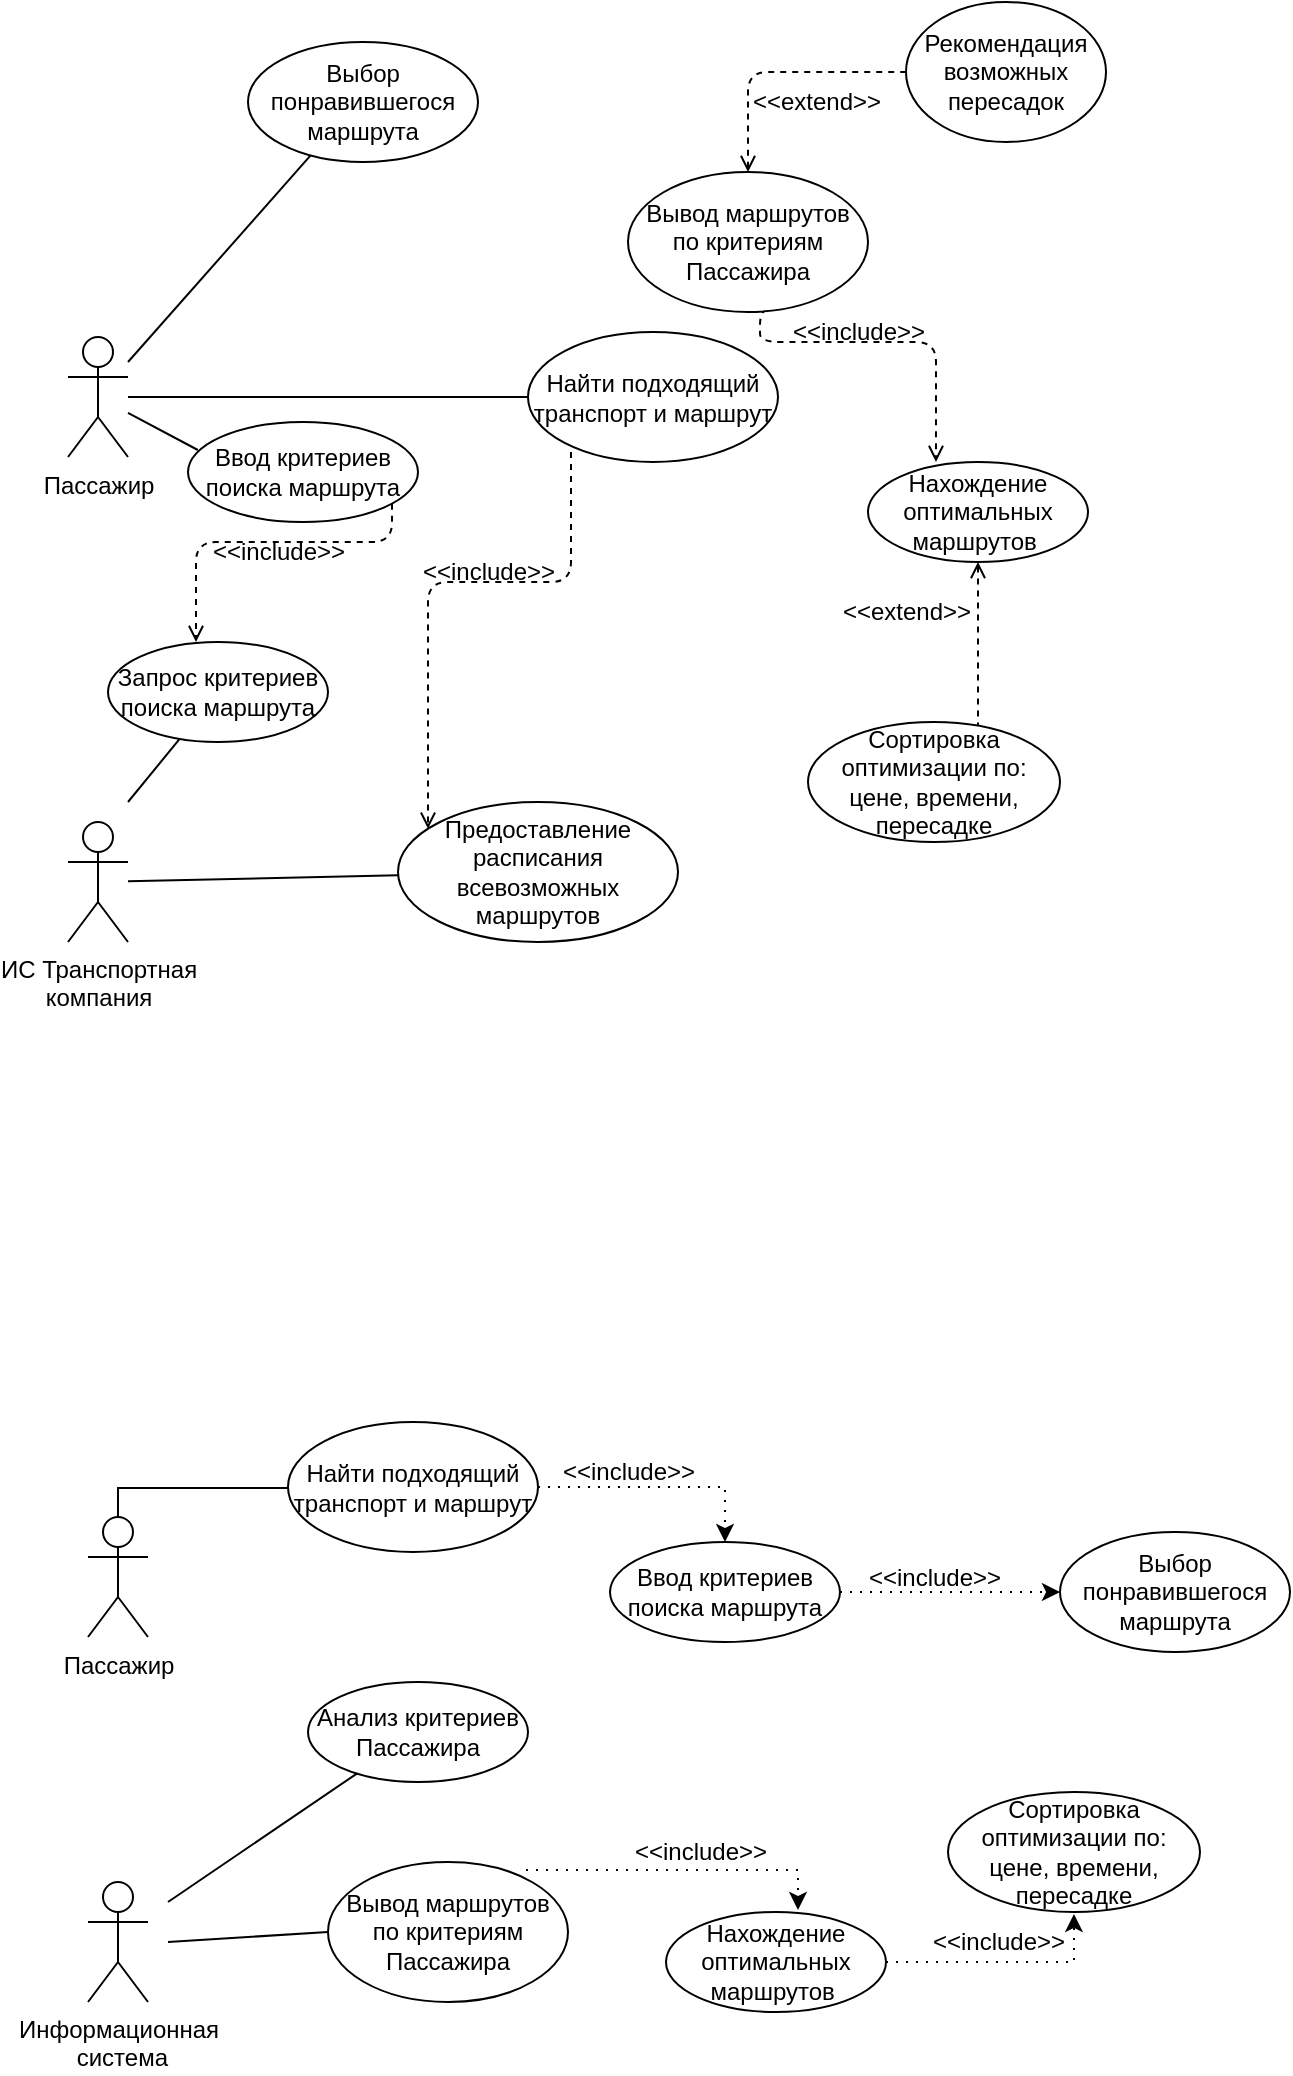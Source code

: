 <mxfile version="20.7.4" type="github">
  <diagram id="ApC89uumz0tHUjcubNxA" name="Страница 1">
    <mxGraphModel dx="1387" dy="796" grid="1" gridSize="10" guides="1" tooltips="1" connect="1" arrows="1" fold="1" page="1" pageScale="1" pageWidth="827" pageHeight="1169" math="0" shadow="0">
      <root>
        <mxCell id="0" />
        <mxCell id="1" parent="0" />
        <mxCell id="mJ1nvMA460GZ3lgA4mz--47" value="" style="rounded=1;orthogonalLoop=1;jettySize=auto;html=1;startArrow=none;startFill=0;endArrow=none;endFill=0;" parent="1" source="mJ1nvMA460GZ3lgA4mz--1" target="mJ1nvMA460GZ3lgA4mz--17" edge="1">
          <mxGeometry relative="1" as="geometry" />
        </mxCell>
        <mxCell id="mJ1nvMA460GZ3lgA4mz--1" value="ИС Транспортная&lt;br&gt;компания" style="shape=umlActor;verticalLabelPosition=bottom;verticalAlign=top;html=1;" parent="1" vertex="1">
          <mxGeometry x="60" y="570" width="30" height="60" as="geometry" />
        </mxCell>
        <mxCell id="mJ1nvMA460GZ3lgA4mz--21" style="edgeStyle=orthogonalEdgeStyle;rounded=0;orthogonalLoop=1;jettySize=auto;html=1;entryX=0;entryY=0.5;entryDx=0;entryDy=0;endArrow=none;endFill=0;" parent="1" source="mJ1nvMA460GZ3lgA4mz--3" target="mJ1nvMA460GZ3lgA4mz--10" edge="1">
          <mxGeometry relative="1" as="geometry" />
        </mxCell>
        <mxCell id="mJ1nvMA460GZ3lgA4mz--26" style="rounded=0;orthogonalLoop=1;jettySize=auto;html=1;entryX=0.043;entryY=0.28;entryDx=0;entryDy=0;endArrow=none;endFill=0;entryPerimeter=0;" parent="1" target="mJ1nvMA460GZ3lgA4mz--13" edge="1" source="mJ1nvMA460GZ3lgA4mz--3">
          <mxGeometry relative="1" as="geometry">
            <mxPoint x="90" y="330" as="sourcePoint" />
          </mxGeometry>
        </mxCell>
        <mxCell id="mJ1nvMA460GZ3lgA4mz--27" style="edgeStyle=none;rounded=0;orthogonalLoop=1;jettySize=auto;html=1;entryX=0.278;entryY=0.933;entryDx=0;entryDy=0;endArrow=none;endFill=0;entryPerimeter=0;" parent="1" target="mJ1nvMA460GZ3lgA4mz--16" edge="1">
          <mxGeometry relative="1" as="geometry">
            <mxPoint x="90" y="340" as="sourcePoint" />
          </mxGeometry>
        </mxCell>
        <mxCell id="mJ1nvMA460GZ3lgA4mz--3" value="Пассажир" style="shape=umlActor;verticalLabelPosition=bottom;verticalAlign=top;html=1;" parent="1" vertex="1">
          <mxGeometry x="60" y="327.5" width="30" height="60" as="geometry" />
        </mxCell>
        <mxCell id="mJ1nvMA460GZ3lgA4mz--9" value="Рекомендация возможных пересадок&lt;span style=&quot;color: rgba(0, 0, 0, 0); font-family: monospace; font-size: 0px; text-align: start;&quot;&gt;%3CmxGraphModel%3E%3Croot%3E%3CmxCell%20id%3D%220%22%2F%3E%3CmxCell%20id%3D%221%22%20parent%3D%220%22%2F%3E%3CmxCell%20id%3D%222%22%20value%3D%22%D0%9D%D0%B0%D1%85%D0%BE%D0%B6%D0%B4%D0%B5%D0%BD%D0%B8%D0%B5%20%D0%BE%D0%BF%D1%82%D0%B8%D0%BC%D0%B0%D0%BB%D1%8C%D0%BD%D1%8B%D1%85%20%D0%BC%D0%B0%D1%80%D1%88%D1%80%D1%83%D1%82%D0%BE%D0%B2%26amp%3Bnbsp%3B%22%20style%3D%22ellipse%3BwhiteSpace%3Dwrap%3Bhtml%3D1%3B%22%20vertex%3D%221%22%20parent%3D%221%22%3E%3CmxGeometry%20x%3D%22400%22%20y%3D%22190%22%20width%3D%22140%22%20height%3D%2270%22%20as%3D%22geometry%22%2F%3E%3C%2FmxCell%3E%3C%2Froot%3E%3C%2FmxGraphModel%3E&lt;/span&gt;" style="ellipse;whiteSpace=wrap;html=1;" parent="1" vertex="1">
          <mxGeometry x="479" y="160" width="100" height="70" as="geometry" />
        </mxCell>
        <mxCell id="mJ1nvMA460GZ3lgA4mz--10" value="&lt;div style=&quot;&quot;&gt;&lt;span style=&quot;background-color: initial;&quot;&gt;Найти подходящий транспорт и маршрут&lt;/span&gt;&lt;/div&gt;" style="ellipse;whiteSpace=wrap;html=1;align=center;" parent="1" vertex="1">
          <mxGeometry x="290" y="325" width="125" height="65" as="geometry" />
        </mxCell>
        <mxCell id="mJ1nvMA460GZ3lgA4mz--31" style="edgeStyle=orthogonalEdgeStyle;rounded=1;orthogonalLoop=1;jettySize=auto;html=1;endArrow=none;endFill=0;dashed=1;startArrow=open;startFill=0;exitX=0.5;exitY=0;exitDx=0;exitDy=0;" parent="1" source="mJ1nvMA460GZ3lgA4mz--11" edge="1" target="mJ1nvMA460GZ3lgA4mz--9">
          <mxGeometry relative="1" as="geometry">
            <mxPoint x="498.5" y="256.52" as="targetPoint" />
            <mxPoint x="390" y="241" as="sourcePoint" />
            <Array as="points">
              <mxPoint x="400" y="240" />
              <mxPoint x="400" y="240" />
            </Array>
          </mxGeometry>
        </mxCell>
        <mxCell id="mJ1nvMA460GZ3lgA4mz--40" style="edgeStyle=orthogonalEdgeStyle;rounded=1;orthogonalLoop=1;jettySize=auto;html=1;exitX=0.629;exitY=0.979;exitDx=0;exitDy=0;entryX=0.309;entryY=0;entryDx=0;entryDy=0;entryPerimeter=0;dashed=1;endArrow=open;endFill=0;exitPerimeter=0;" parent="1" source="mJ1nvMA460GZ3lgA4mz--11" target="mJ1nvMA460GZ3lgA4mz--14" edge="1">
          <mxGeometry relative="1" as="geometry">
            <Array as="points">
              <mxPoint x="406" y="330" />
              <mxPoint x="494" y="330" />
            </Array>
          </mxGeometry>
        </mxCell>
        <mxCell id="mJ1nvMA460GZ3lgA4mz--11" value="Вывод маршрутов по критериям Пассажира" style="ellipse;whiteSpace=wrap;html=1;" parent="1" vertex="1">
          <mxGeometry x="340" y="245" width="120" height="70" as="geometry" />
        </mxCell>
        <mxCell id="mJ1nvMA460GZ3lgA4mz--12" value="Запрос критериев поиска маршрута" style="ellipse;whiteSpace=wrap;html=1;" parent="1" vertex="1">
          <mxGeometry x="80" y="480" width="110" height="50" as="geometry" />
        </mxCell>
        <mxCell id="mJ1nvMA460GZ3lgA4mz--13" value="Ввод критериев поиска маршрута" style="ellipse;whiteSpace=wrap;html=1;" parent="1" vertex="1">
          <mxGeometry x="120" y="370" width="115" height="50" as="geometry" />
        </mxCell>
        <mxCell id="mJ1nvMA460GZ3lgA4mz--14" value="Нахождение оптимальных маршрутов&amp;nbsp;" style="ellipse;whiteSpace=wrap;html=1;" parent="1" vertex="1">
          <mxGeometry x="460" y="390" width="110" height="50" as="geometry" />
        </mxCell>
        <mxCell id="mJ1nvMA460GZ3lgA4mz--15" value="Сортировка оптимизации по: цене, времени, пересадке" style="ellipse;whiteSpace=wrap;html=1;" parent="1" vertex="1">
          <mxGeometry x="430" y="520" width="126" height="60" as="geometry" />
        </mxCell>
        <mxCell id="mJ1nvMA460GZ3lgA4mz--16" value="Выбор понравившегося маршрута" style="ellipse;whiteSpace=wrap;html=1;" parent="1" vertex="1">
          <mxGeometry x="150" y="180" width="115" height="60" as="geometry" />
        </mxCell>
        <mxCell id="mJ1nvMA460GZ3lgA4mz--17" value="Предоставление расписания всевозможных маршрутов" style="ellipse;whiteSpace=wrap;html=1;" parent="1" vertex="1">
          <mxGeometry x="225" y="560" width="140" height="70" as="geometry" />
        </mxCell>
        <mxCell id="mJ1nvMA460GZ3lgA4mz--34" value="&amp;lt;&amp;lt;extend&amp;gt;&amp;gt;" style="text;html=1;resizable=0;autosize=1;align=center;verticalAlign=middle;points=[];fillColor=none;strokeColor=none;rounded=0;" parent="1" vertex="1">
          <mxGeometry x="389" y="195" width="90" height="30" as="geometry" />
        </mxCell>
        <mxCell id="mJ1nvMA460GZ3lgA4mz--35" style="edgeStyle=orthogonalEdgeStyle;rounded=1;orthogonalLoop=1;jettySize=auto;html=1;endArrow=none;endFill=0;dashed=1;startArrow=open;startFill=0;" parent="1" source="mJ1nvMA460GZ3lgA4mz--14" target="mJ1nvMA460GZ3lgA4mz--15" edge="1">
          <mxGeometry relative="1" as="geometry">
            <mxPoint x="538" y="483" as="targetPoint" />
            <mxPoint x="430" y="475" as="sourcePoint" />
            <Array as="points">
              <mxPoint x="515" y="500" />
              <mxPoint x="515" y="500" />
            </Array>
          </mxGeometry>
        </mxCell>
        <mxCell id="mJ1nvMA460GZ3lgA4mz--36" value="&amp;lt;&amp;lt;extend&amp;gt;&amp;gt;" style="text;html=1;resizable=0;autosize=1;align=center;verticalAlign=middle;points=[];fillColor=none;strokeColor=none;rounded=0;" parent="1" vertex="1">
          <mxGeometry x="434" y="450" width="90" height="30" as="geometry" />
        </mxCell>
        <mxCell id="mJ1nvMA460GZ3lgA4mz--41" value="&amp;lt;&amp;lt;include&amp;gt;&amp;gt;" style="text;html=1;resizable=0;autosize=1;align=center;verticalAlign=middle;points=[];fillColor=none;strokeColor=none;rounded=0;" parent="1" vertex="1">
          <mxGeometry x="410" y="310" width="90" height="30" as="geometry" />
        </mxCell>
        <mxCell id="mJ1nvMA460GZ3lgA4mz--49" style="edgeStyle=orthogonalEdgeStyle;rounded=1;orthogonalLoop=1;jettySize=auto;html=1;endArrow=open;endFill=0;exitX=0.172;exitY=0.923;exitDx=0;exitDy=0;dashed=1;startArrow=none;startFill=0;exitPerimeter=0;" parent="1" source="mJ1nvMA460GZ3lgA4mz--10" target="mJ1nvMA460GZ3lgA4mz--17" edge="1">
          <mxGeometry relative="1" as="geometry">
            <mxPoint x="240" y="520" as="targetPoint" />
            <mxPoint x="316" y="390" as="sourcePoint" />
            <Array as="points">
              <mxPoint x="312" y="450" />
              <mxPoint x="240" y="450" />
            </Array>
          </mxGeometry>
        </mxCell>
        <mxCell id="mJ1nvMA460GZ3lgA4mz--50" value="&amp;lt;&amp;lt;include&amp;gt;&amp;gt;" style="text;html=1;resizable=0;autosize=1;align=center;verticalAlign=middle;points=[];fillColor=none;strokeColor=none;rounded=0;" parent="1" vertex="1">
          <mxGeometry x="225" y="430" width="90" height="30" as="geometry" />
        </mxCell>
        <mxCell id="ZbHkgi49IRbF_nQF8odj-4" style="rounded=0;orthogonalLoop=1;jettySize=auto;html=1;endArrow=none;endFill=0;" parent="1" target="mJ1nvMA460GZ3lgA4mz--12" edge="1">
          <mxGeometry relative="1" as="geometry">
            <mxPoint x="90" y="560" as="sourcePoint" />
            <mxPoint x="147.019" y="382.755" as="targetPoint" />
            <Array as="points" />
          </mxGeometry>
        </mxCell>
        <mxCell id="9rkXXKQiNZDfR_8JzhYm-4" style="edgeStyle=orthogonalEdgeStyle;rounded=1;orthogonalLoop=1;jettySize=auto;html=1;endArrow=open;endFill=0;dashed=1;startArrow=none;startFill=0;" edge="1" parent="1" source="mJ1nvMA460GZ3lgA4mz--13">
          <mxGeometry relative="1" as="geometry">
            <mxPoint x="124" y="480" as="targetPoint" />
            <mxPoint x="221.5" y="410.825" as="sourcePoint" />
            <Array as="points">
              <mxPoint x="222" y="430" />
              <mxPoint x="124" y="430" />
            </Array>
          </mxGeometry>
        </mxCell>
        <mxCell id="9rkXXKQiNZDfR_8JzhYm-5" value="&amp;lt;&amp;lt;include&amp;gt;&amp;gt;" style="text;html=1;resizable=0;autosize=1;align=center;verticalAlign=middle;points=[];fillColor=none;strokeColor=none;rounded=0;" vertex="1" parent="1">
          <mxGeometry x="120" y="420" width="90" height="30" as="geometry" />
        </mxCell>
        <mxCell id="9rkXXKQiNZDfR_8JzhYm-7" value="Информационная&lt;br&gt;&amp;nbsp;система" style="shape=umlActor;verticalLabelPosition=bottom;verticalAlign=top;html=1;" vertex="1" parent="1">
          <mxGeometry x="70" y="1100" width="30" height="60" as="geometry" />
        </mxCell>
        <mxCell id="9rkXXKQiNZDfR_8JzhYm-34" style="edgeStyle=orthogonalEdgeStyle;rounded=0;orthogonalLoop=1;jettySize=auto;html=1;endArrow=none;endFill=0;" edge="1" parent="1" source="9rkXXKQiNZDfR_8JzhYm-11" target="9rkXXKQiNZDfR_8JzhYm-13">
          <mxGeometry relative="1" as="geometry">
            <Array as="points">
              <mxPoint x="85" y="903" />
            </Array>
          </mxGeometry>
        </mxCell>
        <mxCell id="9rkXXKQiNZDfR_8JzhYm-11" value="Пассажир" style="shape=umlActor;verticalLabelPosition=bottom;verticalAlign=top;html=1;" vertex="1" parent="1">
          <mxGeometry x="70" y="917.5" width="30" height="60" as="geometry" />
        </mxCell>
        <mxCell id="9rkXXKQiNZDfR_8JzhYm-35" style="edgeStyle=orthogonalEdgeStyle;rounded=0;orthogonalLoop=1;jettySize=auto;html=1;entryX=0.5;entryY=0;entryDx=0;entryDy=0;dashed=1;dashPattern=1 4;" edge="1" parent="1" source="9rkXXKQiNZDfR_8JzhYm-13" target="9rkXXKQiNZDfR_8JzhYm-18">
          <mxGeometry relative="1" as="geometry" />
        </mxCell>
        <mxCell id="9rkXXKQiNZDfR_8JzhYm-13" value="&lt;div style=&quot;&quot;&gt;&lt;span style=&quot;background-color: initial;&quot;&gt;Найти подходящий транспорт и маршрут&lt;/span&gt;&lt;/div&gt;" style="ellipse;whiteSpace=wrap;html=1;align=center;" vertex="1" parent="1">
          <mxGeometry x="170" y="870" width="125" height="65" as="geometry" />
        </mxCell>
        <mxCell id="9rkXXKQiNZDfR_8JzhYm-16" value="Вывод маршрутов по критериям Пассажира" style="ellipse;whiteSpace=wrap;html=1;" vertex="1" parent="1">
          <mxGeometry x="190" y="1090" width="120" height="70" as="geometry" />
        </mxCell>
        <mxCell id="9rkXXKQiNZDfR_8JzhYm-17" value="Анализ критериев Пассажира" style="ellipse;whiteSpace=wrap;html=1;" vertex="1" parent="1">
          <mxGeometry x="180" y="1000" width="110" height="50" as="geometry" />
        </mxCell>
        <mxCell id="9rkXXKQiNZDfR_8JzhYm-36" style="edgeStyle=orthogonalEdgeStyle;rounded=0;orthogonalLoop=1;jettySize=auto;html=1;dashed=1;dashPattern=1 4;" edge="1" parent="1" source="9rkXXKQiNZDfR_8JzhYm-18" target="9rkXXKQiNZDfR_8JzhYm-21">
          <mxGeometry relative="1" as="geometry" />
        </mxCell>
        <mxCell id="9rkXXKQiNZDfR_8JzhYm-18" value="Ввод критериев поиска маршрута" style="ellipse;whiteSpace=wrap;html=1;" vertex="1" parent="1">
          <mxGeometry x="331" y="930" width="115" height="50" as="geometry" />
        </mxCell>
        <mxCell id="9rkXXKQiNZDfR_8JzhYm-20" value="Сортировка оптимизации по: цене, времени, пересадке" style="ellipse;whiteSpace=wrap;html=1;" vertex="1" parent="1">
          <mxGeometry x="500" y="1055" width="126" height="60" as="geometry" />
        </mxCell>
        <mxCell id="9rkXXKQiNZDfR_8JzhYm-21" value="Выбор понравившегося маршрута" style="ellipse;whiteSpace=wrap;html=1;" vertex="1" parent="1">
          <mxGeometry x="556" y="925" width="115" height="60" as="geometry" />
        </mxCell>
        <mxCell id="9rkXXKQiNZDfR_8JzhYm-29" style="rounded=0;orthogonalLoop=1;jettySize=auto;html=1;endArrow=none;endFill=0;" edge="1" parent="1" target="9rkXXKQiNZDfR_8JzhYm-17">
          <mxGeometry relative="1" as="geometry">
            <mxPoint x="110" y="1110" as="sourcePoint" />
            <mxPoint x="157.019" y="912.755" as="targetPoint" />
            <Array as="points" />
          </mxGeometry>
        </mxCell>
        <mxCell id="9rkXXKQiNZDfR_8JzhYm-37" value="&amp;lt;&amp;lt;include&amp;gt;&amp;gt;" style="text;html=1;resizable=0;autosize=1;align=center;verticalAlign=middle;points=[];fillColor=none;strokeColor=none;rounded=0;" vertex="1" parent="1">
          <mxGeometry x="295" y="880" width="90" height="30" as="geometry" />
        </mxCell>
        <mxCell id="9rkXXKQiNZDfR_8JzhYm-38" value="&amp;lt;&amp;lt;include&amp;gt;&amp;gt;" style="text;html=1;resizable=0;autosize=1;align=center;verticalAlign=middle;points=[];fillColor=none;strokeColor=none;rounded=0;" vertex="1" parent="1">
          <mxGeometry x="448" y="932.5" width="90" height="30" as="geometry" />
        </mxCell>
        <mxCell id="9rkXXKQiNZDfR_8JzhYm-41" value="Нахождение оптимальных маршрутов&amp;nbsp;" style="ellipse;whiteSpace=wrap;html=1;" vertex="1" parent="1">
          <mxGeometry x="359" y="1115" width="110" height="50" as="geometry" />
        </mxCell>
        <mxCell id="9rkXXKQiNZDfR_8JzhYm-42" value="" style="rounded=1;orthogonalLoop=1;jettySize=auto;html=1;startArrow=none;startFill=0;endArrow=none;endFill=0;entryX=0;entryY=0.5;entryDx=0;entryDy=0;" edge="1" parent="1" target="9rkXXKQiNZDfR_8JzhYm-16">
          <mxGeometry relative="1" as="geometry">
            <mxPoint x="110" y="1130" as="sourcePoint" />
            <mxPoint x="245.032" y="1139.999" as="targetPoint" />
          </mxGeometry>
        </mxCell>
        <mxCell id="9rkXXKQiNZDfR_8JzhYm-43" style="edgeStyle=orthogonalEdgeStyle;rounded=0;orthogonalLoop=1;jettySize=auto;html=1;dashed=1;dashPattern=1 4;exitX=0.825;exitY=0.057;exitDx=0;exitDy=0;entryX=0.6;entryY=-0.02;entryDx=0;entryDy=0;entryPerimeter=0;exitPerimeter=0;" edge="1" parent="1" source="9rkXXKQiNZDfR_8JzhYm-16" target="9rkXXKQiNZDfR_8JzhYm-41">
          <mxGeometry relative="1" as="geometry">
            <mxPoint x="365" y="1077.5" as="sourcePoint" />
            <mxPoint x="475" y="1077.5" as="targetPoint" />
          </mxGeometry>
        </mxCell>
        <mxCell id="9rkXXKQiNZDfR_8JzhYm-44" value="&amp;lt;&amp;lt;include&amp;gt;&amp;gt;" style="text;html=1;resizable=0;autosize=1;align=center;verticalAlign=middle;points=[];fillColor=none;strokeColor=none;rounded=0;" vertex="1" parent="1">
          <mxGeometry x="331" y="1070" width="90" height="30" as="geometry" />
        </mxCell>
        <mxCell id="9rkXXKQiNZDfR_8JzhYm-46" style="edgeStyle=orthogonalEdgeStyle;rounded=0;orthogonalLoop=1;jettySize=auto;html=1;dashed=1;dashPattern=1 4;exitX=1;exitY=0.5;exitDx=0;exitDy=0;entryX=0.922;entryY=0.033;entryDx=0;entryDy=0;entryPerimeter=0;" edge="1" parent="1" source="9rkXXKQiNZDfR_8JzhYm-41" target="9rkXXKQiNZDfR_8JzhYm-47">
          <mxGeometry relative="1" as="geometry">
            <mxPoint x="475" y="1140" as="sourcePoint" />
            <mxPoint x="555" y="1164" as="targetPoint" />
            <Array as="points">
              <mxPoint x="563" y="1140" />
            </Array>
          </mxGeometry>
        </mxCell>
        <mxCell id="9rkXXKQiNZDfR_8JzhYm-47" value="&amp;lt;&amp;lt;include&amp;gt;&amp;gt;" style="text;html=1;resizable=0;autosize=1;align=center;verticalAlign=middle;points=[];fillColor=none;strokeColor=none;rounded=0;" vertex="1" parent="1">
          <mxGeometry x="480" y="1115" width="90" height="30" as="geometry" />
        </mxCell>
      </root>
    </mxGraphModel>
  </diagram>
</mxfile>
